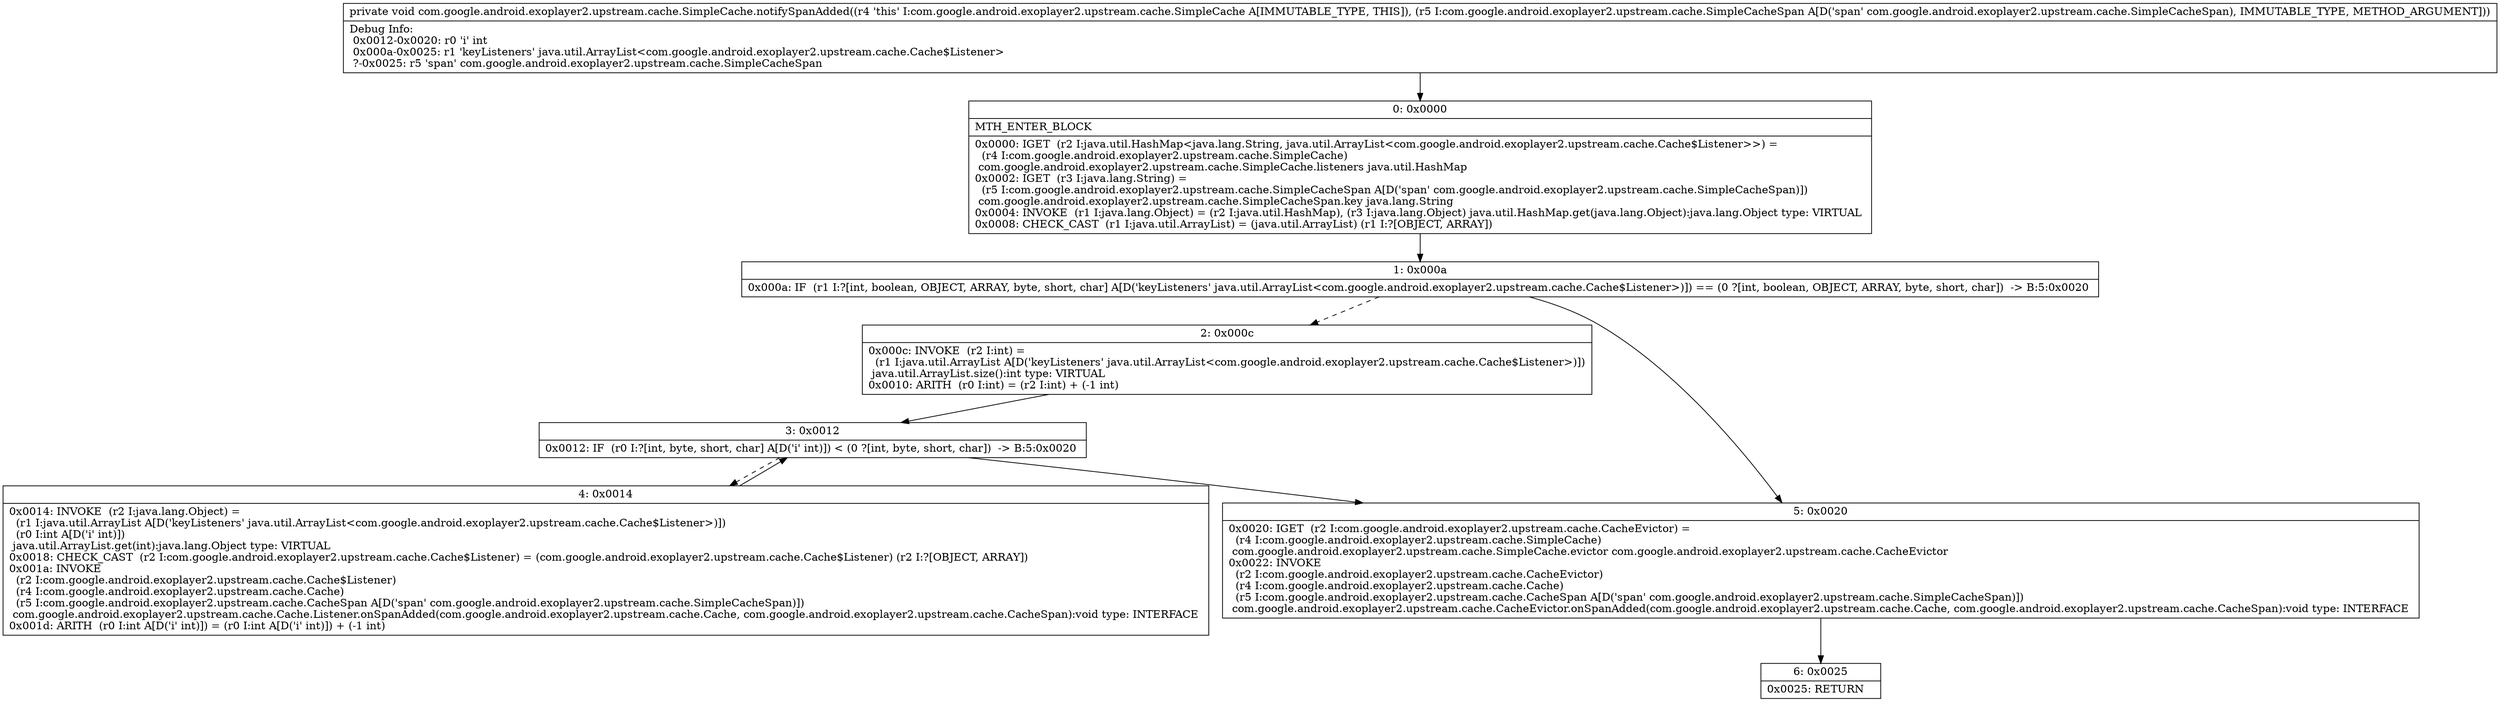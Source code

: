 digraph "CFG forcom.google.android.exoplayer2.upstream.cache.SimpleCache.notifySpanAdded(Lcom\/google\/android\/exoplayer2\/upstream\/cache\/SimpleCacheSpan;)V" {
Node_0 [shape=record,label="{0\:\ 0x0000|MTH_ENTER_BLOCK\l|0x0000: IGET  (r2 I:java.util.HashMap\<java.lang.String, java.util.ArrayList\<com.google.android.exoplayer2.upstream.cache.Cache$Listener\>\>) = \l  (r4 I:com.google.android.exoplayer2.upstream.cache.SimpleCache)\l com.google.android.exoplayer2.upstream.cache.SimpleCache.listeners java.util.HashMap \l0x0002: IGET  (r3 I:java.lang.String) = \l  (r5 I:com.google.android.exoplayer2.upstream.cache.SimpleCacheSpan A[D('span' com.google.android.exoplayer2.upstream.cache.SimpleCacheSpan)])\l com.google.android.exoplayer2.upstream.cache.SimpleCacheSpan.key java.lang.String \l0x0004: INVOKE  (r1 I:java.lang.Object) = (r2 I:java.util.HashMap), (r3 I:java.lang.Object) java.util.HashMap.get(java.lang.Object):java.lang.Object type: VIRTUAL \l0x0008: CHECK_CAST  (r1 I:java.util.ArrayList) = (java.util.ArrayList) (r1 I:?[OBJECT, ARRAY]) \l}"];
Node_1 [shape=record,label="{1\:\ 0x000a|0x000a: IF  (r1 I:?[int, boolean, OBJECT, ARRAY, byte, short, char] A[D('keyListeners' java.util.ArrayList\<com.google.android.exoplayer2.upstream.cache.Cache$Listener\>)]) == (0 ?[int, boolean, OBJECT, ARRAY, byte, short, char])  \-\> B:5:0x0020 \l}"];
Node_2 [shape=record,label="{2\:\ 0x000c|0x000c: INVOKE  (r2 I:int) = \l  (r1 I:java.util.ArrayList A[D('keyListeners' java.util.ArrayList\<com.google.android.exoplayer2.upstream.cache.Cache$Listener\>)])\l java.util.ArrayList.size():int type: VIRTUAL \l0x0010: ARITH  (r0 I:int) = (r2 I:int) + (\-1 int) \l}"];
Node_3 [shape=record,label="{3\:\ 0x0012|0x0012: IF  (r0 I:?[int, byte, short, char] A[D('i' int)]) \< (0 ?[int, byte, short, char])  \-\> B:5:0x0020 \l}"];
Node_4 [shape=record,label="{4\:\ 0x0014|0x0014: INVOKE  (r2 I:java.lang.Object) = \l  (r1 I:java.util.ArrayList A[D('keyListeners' java.util.ArrayList\<com.google.android.exoplayer2.upstream.cache.Cache$Listener\>)])\l  (r0 I:int A[D('i' int)])\l java.util.ArrayList.get(int):java.lang.Object type: VIRTUAL \l0x0018: CHECK_CAST  (r2 I:com.google.android.exoplayer2.upstream.cache.Cache$Listener) = (com.google.android.exoplayer2.upstream.cache.Cache$Listener) (r2 I:?[OBJECT, ARRAY]) \l0x001a: INVOKE  \l  (r2 I:com.google.android.exoplayer2.upstream.cache.Cache$Listener)\l  (r4 I:com.google.android.exoplayer2.upstream.cache.Cache)\l  (r5 I:com.google.android.exoplayer2.upstream.cache.CacheSpan A[D('span' com.google.android.exoplayer2.upstream.cache.SimpleCacheSpan)])\l com.google.android.exoplayer2.upstream.cache.Cache.Listener.onSpanAdded(com.google.android.exoplayer2.upstream.cache.Cache, com.google.android.exoplayer2.upstream.cache.CacheSpan):void type: INTERFACE \l0x001d: ARITH  (r0 I:int A[D('i' int)]) = (r0 I:int A[D('i' int)]) + (\-1 int) \l}"];
Node_5 [shape=record,label="{5\:\ 0x0020|0x0020: IGET  (r2 I:com.google.android.exoplayer2.upstream.cache.CacheEvictor) = \l  (r4 I:com.google.android.exoplayer2.upstream.cache.SimpleCache)\l com.google.android.exoplayer2.upstream.cache.SimpleCache.evictor com.google.android.exoplayer2.upstream.cache.CacheEvictor \l0x0022: INVOKE  \l  (r2 I:com.google.android.exoplayer2.upstream.cache.CacheEvictor)\l  (r4 I:com.google.android.exoplayer2.upstream.cache.Cache)\l  (r5 I:com.google.android.exoplayer2.upstream.cache.CacheSpan A[D('span' com.google.android.exoplayer2.upstream.cache.SimpleCacheSpan)])\l com.google.android.exoplayer2.upstream.cache.CacheEvictor.onSpanAdded(com.google.android.exoplayer2.upstream.cache.Cache, com.google.android.exoplayer2.upstream.cache.CacheSpan):void type: INTERFACE \l}"];
Node_6 [shape=record,label="{6\:\ 0x0025|0x0025: RETURN   \l}"];
MethodNode[shape=record,label="{private void com.google.android.exoplayer2.upstream.cache.SimpleCache.notifySpanAdded((r4 'this' I:com.google.android.exoplayer2.upstream.cache.SimpleCache A[IMMUTABLE_TYPE, THIS]), (r5 I:com.google.android.exoplayer2.upstream.cache.SimpleCacheSpan A[D('span' com.google.android.exoplayer2.upstream.cache.SimpleCacheSpan), IMMUTABLE_TYPE, METHOD_ARGUMENT]))  | Debug Info:\l  0x0012\-0x0020: r0 'i' int\l  0x000a\-0x0025: r1 'keyListeners' java.util.ArrayList\<com.google.android.exoplayer2.upstream.cache.Cache$Listener\>\l  ?\-0x0025: r5 'span' com.google.android.exoplayer2.upstream.cache.SimpleCacheSpan\l}"];
MethodNode -> Node_0;
Node_0 -> Node_1;
Node_1 -> Node_2[style=dashed];
Node_1 -> Node_5;
Node_2 -> Node_3;
Node_3 -> Node_4[style=dashed];
Node_3 -> Node_5;
Node_4 -> Node_3;
Node_5 -> Node_6;
}

